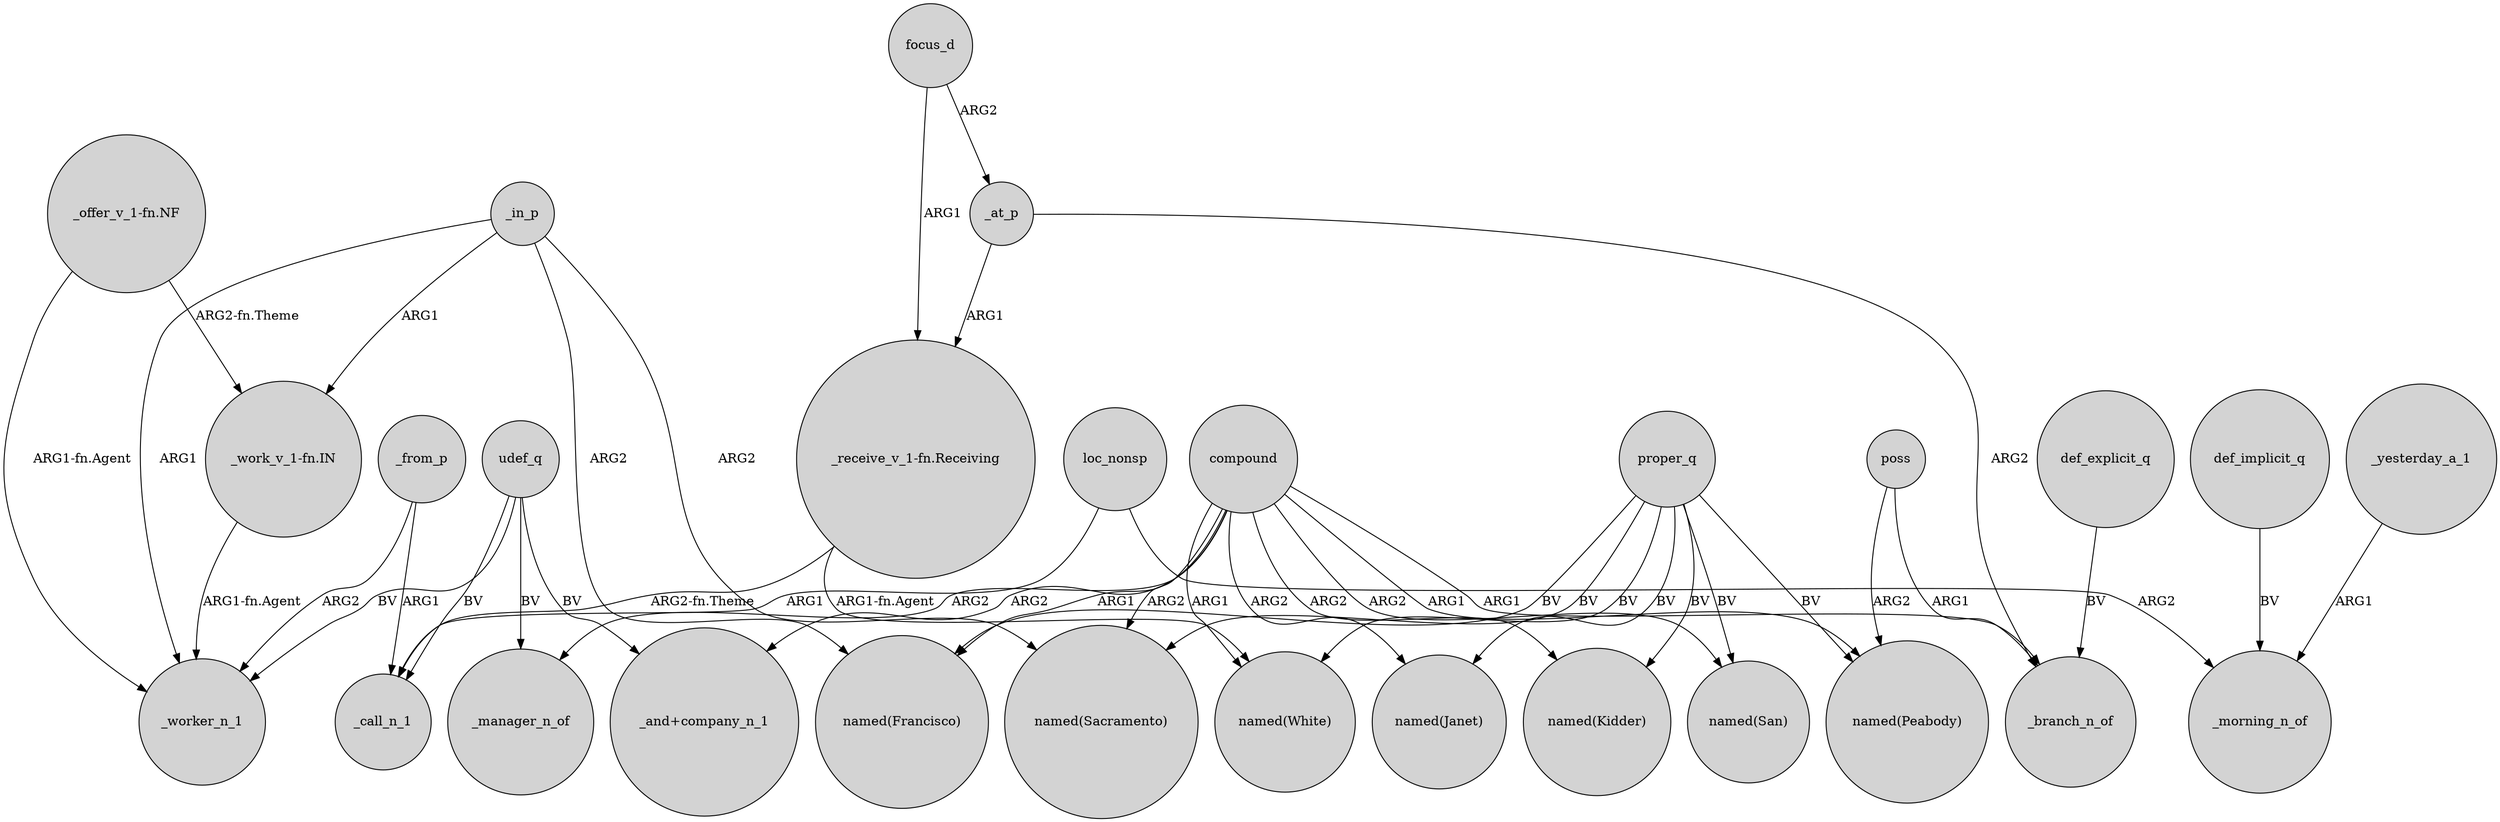 digraph {
	node [shape=circle style=filled]
	compound -> "named(Kidder)" [label=ARG2]
	compound -> _branch_n_of [label=ARG1]
	_yesterday_a_1 -> _morning_n_of [label=ARG1]
	"_work_v_1-fn.IN" -> _worker_n_1 [label="ARG1-fn.Agent"]
	proper_q -> "named(Francisco)" [label=BV]
	compound -> "named(San)" [label=ARG2]
	poss -> "named(Peabody)" [label=ARG2]
	"_offer_v_1-fn.NF" -> "_work_v_1-fn.IN" [label="ARG2-fn.Theme"]
	_in_p -> "named(Sacramento)" [label=ARG2]
	udef_q -> _worker_n_1 [label=BV]
	_from_p -> _call_n_1 [label=ARG1]
	focus_d -> "_receive_v_1-fn.Receiving" [label=ARG1]
	"_offer_v_1-fn.NF" -> _worker_n_1 [label="ARG1-fn.Agent"]
	proper_q -> "named(Peabody)" [label=BV]
	loc_nonsp -> _morning_n_of [label=ARG2]
	focus_d -> _at_p [label=ARG2]
	"_receive_v_1-fn.Receiving" -> _call_n_1 [label="ARG2-fn.Theme"]
	proper_q -> "named(Janet)" [label=BV]
	"_receive_v_1-fn.Receiving" -> "named(White)" [label="ARG1-fn.Agent"]
	_at_p -> "_receive_v_1-fn.Receiving" [label=ARG1]
	proper_q -> "named(White)" [label=BV]
	compound -> "named(Peabody)" [label=ARG1]
	compound -> "_and+company_n_1" [label=ARG2]
	_in_p -> "named(Francisco)" [label=ARG2]
	proper_q -> "named(Kidder)" [label=BV]
	compound -> "named(Sacramento)" [label=ARG2]
	_at_p -> _branch_n_of [label=ARG2]
	compound -> "named(Francisco)" [label=ARG1]
	udef_q -> _manager_n_of [label=BV]
	udef_q -> "_and+company_n_1" [label=BV]
	proper_q -> "named(Sacramento)" [label=BV]
	poss -> _branch_n_of [label=ARG1]
	loc_nonsp -> _call_n_1 [label=ARG1]
	_from_p -> _worker_n_1 [label=ARG2]
	proper_q -> "named(San)" [label=BV]
	_in_p -> "_work_v_1-fn.IN" [label=ARG1]
	def_explicit_q -> _branch_n_of [label=BV]
	compound -> "named(White)" [label=ARG1]
	_in_p -> _worker_n_1 [label=ARG1]
	compound -> _manager_n_of [label=ARG2]
	compound -> "named(Janet)" [label=ARG2]
	def_implicit_q -> _morning_n_of [label=BV]
	udef_q -> _call_n_1 [label=BV]
}
